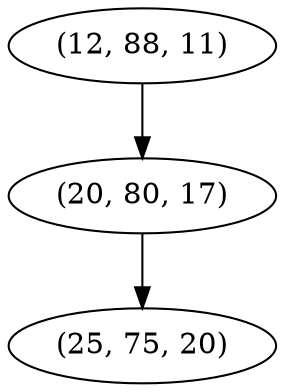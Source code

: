 digraph tree {
    "(12, 88, 11)";
    "(20, 80, 17)";
    "(25, 75, 20)";
    "(12, 88, 11)" -> "(20, 80, 17)";
    "(20, 80, 17)" -> "(25, 75, 20)";
}
